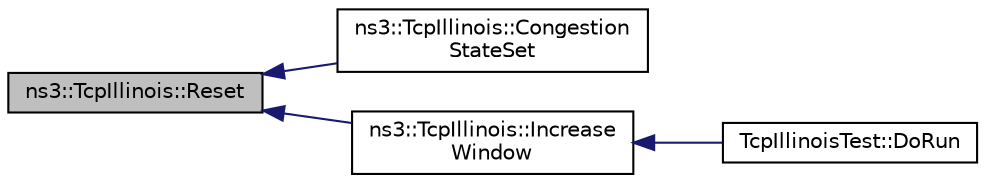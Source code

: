 digraph "ns3::TcpIllinois::Reset"
{
  edge [fontname="Helvetica",fontsize="10",labelfontname="Helvetica",labelfontsize="10"];
  node [fontname="Helvetica",fontsize="10",shape=record];
  rankdir="LR";
  Node1 [label="ns3::TcpIllinois::Reset",height=0.2,width=0.4,color="black", fillcolor="grey75", style="filled", fontcolor="black"];
  Node1 -> Node2 [dir="back",color="midnightblue",fontsize="10",style="solid"];
  Node2 [label="ns3::TcpIllinois::Congestion\lStateSet",height=0.2,width=0.4,color="black", fillcolor="white", style="filled",URL="$dc/dd1/classns3_1_1TcpIllinois.html#a5740754bb7f9db5557a5ae5e33ba7ffb",tooltip="Reset Illinois parameters to default values upon a loss. "];
  Node1 -> Node3 [dir="back",color="midnightblue",fontsize="10",style="solid"];
  Node3 [label="ns3::TcpIllinois::Increase\lWindow",height=0.2,width=0.4,color="black", fillcolor="white", style="filled",URL="$dc/dd1/classns3_1_1TcpIllinois.html#aed96b4a9fcf68ca3c290e4e7114d13c7",tooltip="Adjust cwnd following Illinois congestion avoidance algorithm. "];
  Node3 -> Node4 [dir="back",color="midnightblue",fontsize="10",style="solid"];
  Node4 [label="TcpIllinoisTest::DoRun",height=0.2,width=0.4,color="black", fillcolor="white", style="filled",URL="$de/d2d/classTcpIllinoisTest.html#a496fabd3bdc6378fda2a552d7cc202c9",tooltip="Implementation to actually run this TestCase. "];
}
